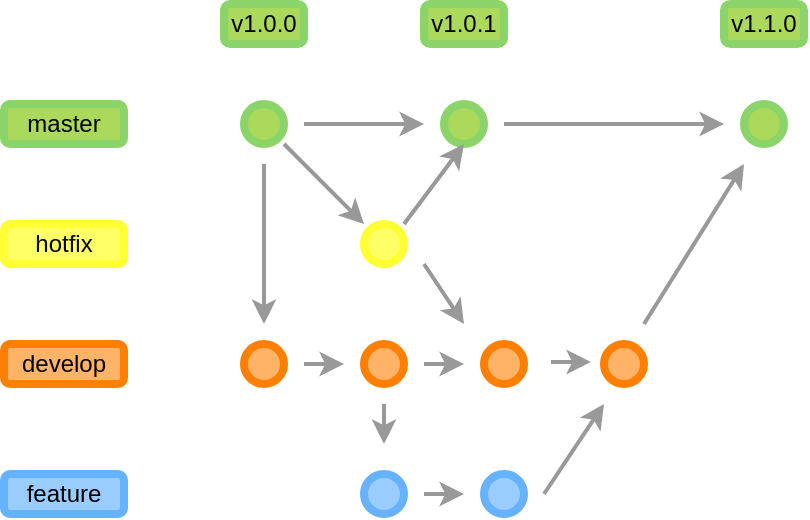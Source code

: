 <mxfile version="10.7.8" type="github"><diagram id="3rboX1amzkmxD8--zuHD" name="Page-1"><mxGraphModel dx="895" dy="487" grid="0" gridSize="10" guides="1" tooltips="1" connect="1" arrows="1" fold="1" page="1" pageScale="1" pageWidth="827" pageHeight="1169" math="0" shadow="0"><root><mxCell id="0"/><mxCell id="1" parent="0"/><mxCell id="PgTr-MmlJl6baBN8a7kz-2" value="" style="ellipse;whiteSpace=wrap;html=1;aspect=fixed;fillColor=#ABD95B;strokeColor=#8AD46A;strokeWidth=4;fontColor=#ffffff;" parent="1" vertex="1"><mxGeometry x="240" y="210" width="20" height="20" as="geometry"/></mxCell><mxCell id="PgTr-MmlJl6baBN8a7kz-5" value="" style="endArrow=classic;html=1;strokeWidth=2;strokeColor=#999999;" parent="1" edge="1"><mxGeometry width="50" height="50" relative="1" as="geometry"><mxPoint x="260" y="230" as="sourcePoint"/><mxPoint x="300" y="270" as="targetPoint"/></mxGeometry></mxCell><mxCell id="PgTr-MmlJl6baBN8a7kz-6" value="master" style="rounded=1;whiteSpace=wrap;html=1;strokeColor=#8AD46A;strokeWidth=4;fillColor=#ABD95B;" parent="1" vertex="1"><mxGeometry x="120" y="210" width="60" height="20" as="geometry"/></mxCell><mxCell id="PgTr-MmlJl6baBN8a7kz-7" value="hotfix" style="rounded=1;whiteSpace=wrap;html=1;strokeColor=#FFFF33;strokeWidth=4;fillColor=#FFFF66;" parent="1" vertex="1"><mxGeometry x="120" y="270" width="60" height="20" as="geometry"/></mxCell><mxCell id="PgTr-MmlJl6baBN8a7kz-8" value="develop" style="rounded=1;whiteSpace=wrap;html=1;strokeColor=#FF8000;strokeWidth=4;fillColor=#FFB366;" parent="1" vertex="1"><mxGeometry x="120" y="330" width="60" height="20" as="geometry"/></mxCell><mxCell id="PgTr-MmlJl6baBN8a7kz-9" value="feature" style="rounded=1;whiteSpace=wrap;html=1;strokeColor=#66B2FF;strokeWidth=4;fillColor=#99CCFF;" parent="1" vertex="1"><mxGeometry x="120" y="395" width="60" height="20" as="geometry"/></mxCell><mxCell id="PgTr-MmlJl6baBN8a7kz-10" value="" style="ellipse;whiteSpace=wrap;html=1;aspect=fixed;fillColor=#ABD95B;strokeColor=#8AD46A;strokeWidth=4;fontColor=#ffffff;" parent="1" vertex="1"><mxGeometry x="340" y="210" width="20" height="20" as="geometry"/></mxCell><mxCell id="PgTr-MmlJl6baBN8a7kz-11" value="" style="ellipse;whiteSpace=wrap;html=1;aspect=fixed;fillColor=#ABD95B;strokeColor=#8AD46A;strokeWidth=4;fontColor=#ffffff;" parent="1" vertex="1"><mxGeometry x="490" y="210" width="20" height="20" as="geometry"/></mxCell><mxCell id="PgTr-MmlJl6baBN8a7kz-12" value="" style="ellipse;whiteSpace=wrap;html=1;aspect=fixed;fillColor=#FFFF66;strokeColor=#FFFF33;strokeWidth=4;fontColor=#ffffff;" parent="1" vertex="1"><mxGeometry x="300" y="270" width="20" height="20" as="geometry"/></mxCell><mxCell id="PgTr-MmlJl6baBN8a7kz-13" value="" style="ellipse;whiteSpace=wrap;html=1;aspect=fixed;fillColor=#FFB366;strokeColor=#FF8000;strokeWidth=4;fontColor=#ffffff;" parent="1" vertex="1"><mxGeometry x="240" y="330" width="20" height="20" as="geometry"/></mxCell><mxCell id="PgTr-MmlJl6baBN8a7kz-14" value="" style="ellipse;whiteSpace=wrap;html=1;aspect=fixed;fillColor=#99CCFF;strokeColor=#66B2FF;strokeWidth=4;fontColor=#ffffff;" parent="1" vertex="1"><mxGeometry x="300" y="395" width="20" height="20" as="geometry"/></mxCell><mxCell id="gmNbWgV9XQR5aW-Jh0l3-3" value="" style="ellipse;whiteSpace=wrap;html=1;aspect=fixed;fillColor=#FFB366;strokeColor=#FF8000;strokeWidth=4;fontColor=#ffffff;" vertex="1" parent="1"><mxGeometry x="300" y="330" width="20" height="20" as="geometry"/></mxCell><mxCell id="gmNbWgV9XQR5aW-Jh0l3-4" value="" style="ellipse;whiteSpace=wrap;html=1;aspect=fixed;fillColor=#FFB366;strokeColor=#FF8000;strokeWidth=4;fontColor=#ffffff;" vertex="1" parent="1"><mxGeometry x="360" y="330" width="20" height="20" as="geometry"/></mxCell><mxCell id="gmNbWgV9XQR5aW-Jh0l3-5" value="v1.0.0" style="rounded=1;whiteSpace=wrap;html=1;strokeColor=#8AD46A;strokeWidth=4;fillColor=#ABD95B;" vertex="1" parent="1"><mxGeometry x="230" y="160" width="40" height="20" as="geometry"/></mxCell><mxCell id="gmNbWgV9XQR5aW-Jh0l3-6" value="" style="endArrow=classic;html=1;strokeWidth=2;strokeColor=#999999;entryX=0.5;entryY=1;entryDx=0;entryDy=0;entryPerimeter=0;" edge="1" parent="1" target="PgTr-MmlJl6baBN8a7kz-10"><mxGeometry width="50" height="50" relative="1" as="geometry"><mxPoint x="320" y="270" as="sourcePoint"/><mxPoint x="340" y="240" as="targetPoint"/></mxGeometry></mxCell><mxCell id="gmNbWgV9XQR5aW-Jh0l3-7" value="" style="endArrow=classic;html=1;strokeWidth=2;strokeColor=#999999;" edge="1" parent="1"><mxGeometry width="50" height="50" relative="1" as="geometry"><mxPoint x="250" y="240" as="sourcePoint"/><mxPoint x="250" y="320" as="targetPoint"/></mxGeometry></mxCell><mxCell id="gmNbWgV9XQR5aW-Jh0l3-8" value="" style="endArrow=classic;html=1;strokeWidth=2;strokeColor=#999999;" edge="1" parent="1"><mxGeometry width="50" height="50" relative="1" as="geometry"><mxPoint x="270" y="340" as="sourcePoint"/><mxPoint x="290" y="340" as="targetPoint"/></mxGeometry></mxCell><mxCell id="gmNbWgV9XQR5aW-Jh0l3-9" value="" style="endArrow=classic;html=1;strokeWidth=2;strokeColor=#999999;" edge="1" parent="1"><mxGeometry width="50" height="50" relative="1" as="geometry"><mxPoint x="330" y="340" as="sourcePoint"/><mxPoint x="350" y="340" as="targetPoint"/></mxGeometry></mxCell><mxCell id="gmNbWgV9XQR5aW-Jh0l3-10" value="" style="endArrow=classic;html=1;strokeWidth=2;strokeColor=#999999;" edge="1" parent="1"><mxGeometry width="50" height="50" relative="1" as="geometry"><mxPoint x="270" y="220" as="sourcePoint"/><mxPoint x="330" y="220" as="targetPoint"/></mxGeometry></mxCell><mxCell id="gmNbWgV9XQR5aW-Jh0l3-11" value="" style="endArrow=classic;html=1;strokeWidth=2;strokeColor=#999999;" edge="1" parent="1"><mxGeometry width="50" height="50" relative="1" as="geometry"><mxPoint x="370" y="220" as="sourcePoint"/><mxPoint x="480" y="220" as="targetPoint"/></mxGeometry></mxCell><mxCell id="gmNbWgV9XQR5aW-Jh0l3-12" value="" style="endArrow=classic;html=1;strokeWidth=2;strokeColor=#999999;" edge="1" parent="1"><mxGeometry width="50" height="50" relative="1" as="geometry"><mxPoint x="330" y="290" as="sourcePoint"/><mxPoint x="350" y="320" as="targetPoint"/></mxGeometry></mxCell><mxCell id="gmNbWgV9XQR5aW-Jh0l3-13" value="" style="ellipse;whiteSpace=wrap;html=1;aspect=fixed;fillColor=#FFB366;strokeColor=#FF8000;strokeWidth=4;fontColor=#ffffff;" vertex="1" parent="1"><mxGeometry x="420" y="330" width="20" height="20" as="geometry"/></mxCell><mxCell id="gmNbWgV9XQR5aW-Jh0l3-14" value="" style="endArrow=classic;html=1;strokeWidth=2;strokeColor=#999999;" edge="1" parent="1"><mxGeometry width="50" height="50" relative="1" as="geometry"><mxPoint x="393.5" y="339" as="sourcePoint"/><mxPoint x="413.5" y="339" as="targetPoint"/></mxGeometry></mxCell><mxCell id="gmNbWgV9XQR5aW-Jh0l3-17" value="" style="endArrow=classic;html=1;strokeWidth=2;strokeColor=#999999;" edge="1" parent="1"><mxGeometry width="50" height="50" relative="1" as="geometry"><mxPoint x="310" y="360" as="sourcePoint"/><mxPoint x="310" y="380" as="targetPoint"/></mxGeometry></mxCell><mxCell id="gmNbWgV9XQR5aW-Jh0l3-18" value="" style="ellipse;whiteSpace=wrap;html=1;aspect=fixed;fillColor=#99CCFF;strokeColor=#66B2FF;strokeWidth=4;fontColor=#ffffff;" vertex="1" parent="1"><mxGeometry x="360" y="395" width="20" height="20" as="geometry"/></mxCell><mxCell id="gmNbWgV9XQR5aW-Jh0l3-19" value="" style="endArrow=classic;html=1;strokeWidth=2;strokeColor=#999999;" edge="1" parent="1"><mxGeometry width="50" height="50" relative="1" as="geometry"><mxPoint x="330" y="405" as="sourcePoint"/><mxPoint x="350" y="405" as="targetPoint"/></mxGeometry></mxCell><mxCell id="gmNbWgV9XQR5aW-Jh0l3-20" value="" style="endArrow=classic;html=1;strokeWidth=2;strokeColor=#999999;" edge="1" parent="1"><mxGeometry width="50" height="50" relative="1" as="geometry"><mxPoint x="390" y="405.0" as="sourcePoint"/><mxPoint x="420" y="360" as="targetPoint"/></mxGeometry></mxCell><mxCell id="gmNbWgV9XQR5aW-Jh0l3-21" value="v1.0.1" style="rounded=1;whiteSpace=wrap;html=1;strokeColor=#8AD46A;strokeWidth=4;fillColor=#ABD95B;" vertex="1" parent="1"><mxGeometry x="330" y="160" width="40" height="20" as="geometry"/></mxCell><mxCell id="gmNbWgV9XQR5aW-Jh0l3-22" value="" style="endArrow=classic;html=1;strokeWidth=2;strokeColor=#999999;" edge="1" parent="1"><mxGeometry width="50" height="50" relative="1" as="geometry"><mxPoint x="440" y="320" as="sourcePoint"/><mxPoint x="490" y="240" as="targetPoint"/></mxGeometry></mxCell><mxCell id="gmNbWgV9XQR5aW-Jh0l3-23" value="v1.1.0" style="rounded=1;whiteSpace=wrap;html=1;strokeColor=#8AD46A;strokeWidth=4;fillColor=#ABD95B;" vertex="1" parent="1"><mxGeometry x="480" y="160" width="40" height="20" as="geometry"/></mxCell></root></mxGraphModel></diagram></mxfile>